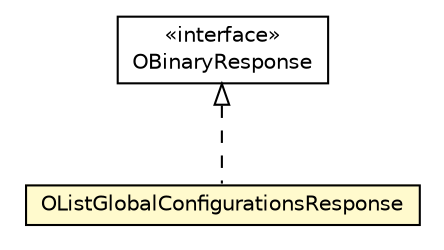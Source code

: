 #!/usr/local/bin/dot
#
# Class diagram 
# Generated by UMLGraph version R5_6-24-gf6e263 (http://www.umlgraph.org/)
#

digraph G {
	edge [fontname="Helvetica",fontsize=10,labelfontname="Helvetica",labelfontsize=10];
	node [fontname="Helvetica",fontsize=10,shape=plaintext];
	nodesep=0.25;
	ranksep=0.5;
	// com.orientechnologies.orient.client.remote.OBinaryResponse
	c4163854 [label=<<table title="com.orientechnologies.orient.client.remote.OBinaryResponse" border="0" cellborder="1" cellspacing="0" cellpadding="2" port="p" href="../OBinaryResponse.html">
		<tr><td><table border="0" cellspacing="0" cellpadding="1">
<tr><td align="center" balign="center"> &#171;interface&#187; </td></tr>
<tr><td align="center" balign="center"> OBinaryResponse </td></tr>
		</table></td></tr>
		</table>>, URL="../OBinaryResponse.html", fontname="Helvetica", fontcolor="black", fontsize=10.0];
	// com.orientechnologies.orient.client.remote.message.OListGlobalConfigurationsResponse
	c4164025 [label=<<table title="com.orientechnologies.orient.client.remote.message.OListGlobalConfigurationsResponse" border="0" cellborder="1" cellspacing="0" cellpadding="2" port="p" bgcolor="lemonChiffon" href="./OListGlobalConfigurationsResponse.html">
		<tr><td><table border="0" cellspacing="0" cellpadding="1">
<tr><td align="center" balign="center"> OListGlobalConfigurationsResponse </td></tr>
		</table></td></tr>
		</table>>, URL="./OListGlobalConfigurationsResponse.html", fontname="Helvetica", fontcolor="black", fontsize=10.0];
	//com.orientechnologies.orient.client.remote.message.OListGlobalConfigurationsResponse implements com.orientechnologies.orient.client.remote.OBinaryResponse
	c4163854:p -> c4164025:p [dir=back,arrowtail=empty,style=dashed];
}


